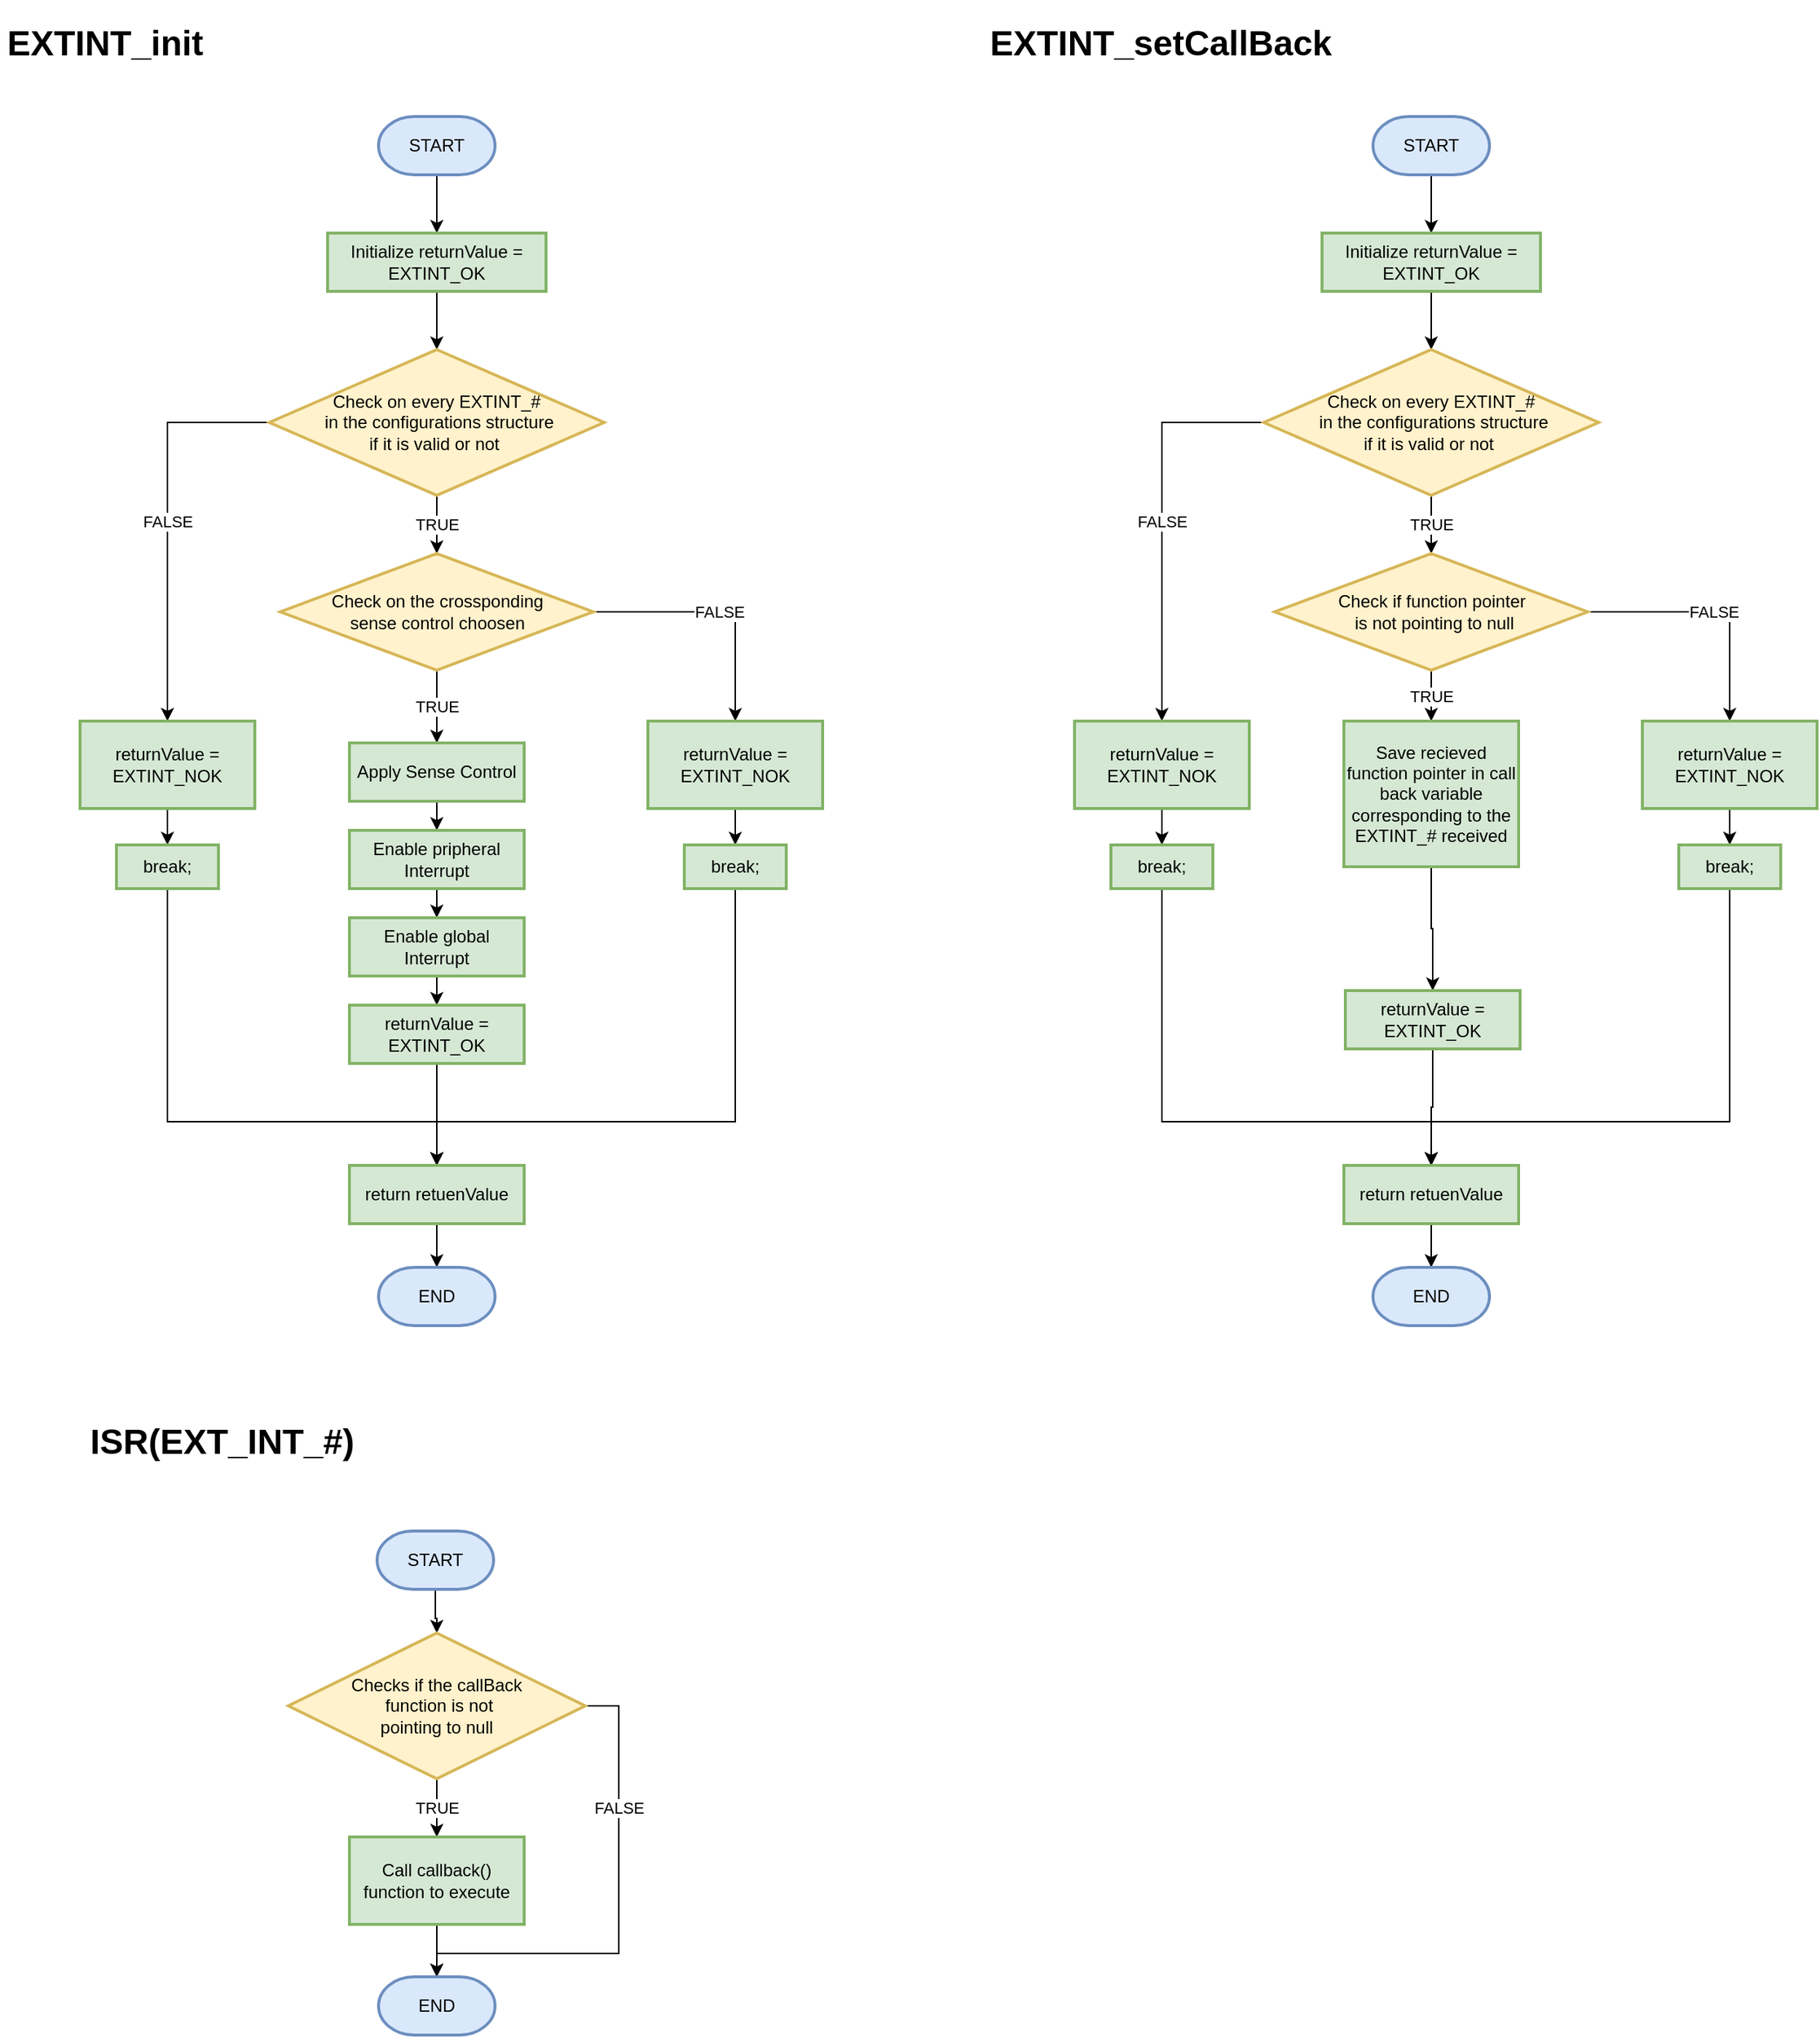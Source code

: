 <mxfile version="21.2.8" type="device">
  <diagram name="Page-1" id="dbBwslJm7ZMbxF6m-I7I">
    <mxGraphModel dx="450" dy="2100" grid="1" gridSize="10" guides="1" tooltips="1" connect="1" arrows="1" fold="1" page="1" pageScale="1" pageWidth="850" pageHeight="1100" math="0" shadow="0">
      <root>
        <mxCell id="0" />
        <mxCell id="1" parent="0" />
        <mxCell id="mYIpEVnLmI2GDT6M9zvJ-1" value="&lt;h1&gt;EXTINT_init&lt;/h1&gt;&lt;div&gt;&lt;br&gt;&lt;/div&gt;" style="text;html=1;strokeColor=none;fillColor=none;spacing=5;spacingTop=-20;whiteSpace=wrap;overflow=hidden;rounded=0;" parent="1" vertex="1">
          <mxGeometry x="55" width="150" height="40" as="geometry" />
        </mxCell>
        <mxCell id="mYIpEVnLmI2GDT6M9zvJ-4" value="" style="edgeStyle=orthogonalEdgeStyle;rounded=0;orthogonalLoop=1;jettySize=auto;html=1;" parent="1" source="mYIpEVnLmI2GDT6M9zvJ-2" target="mYIpEVnLmI2GDT6M9zvJ-3" edge="1">
          <mxGeometry relative="1" as="geometry" />
        </mxCell>
        <mxCell id="mYIpEVnLmI2GDT6M9zvJ-2" value="START" style="strokeWidth=2;html=1;shape=mxgraph.flowchart.terminator;whiteSpace=wrap;fillColor=#dae8fc;strokeColor=#6c8ebf;fontFamily=Helvetica;" parent="1" vertex="1">
          <mxGeometry x="315" y="70" width="80" height="40" as="geometry" />
        </mxCell>
        <mxCell id="mYIpEVnLmI2GDT6M9zvJ-6" value="" style="edgeStyle=orthogonalEdgeStyle;rounded=0;orthogonalLoop=1;jettySize=auto;html=1;" parent="1" source="mYIpEVnLmI2GDT6M9zvJ-3" target="mYIpEVnLmI2GDT6M9zvJ-5" edge="1">
          <mxGeometry relative="1" as="geometry" />
        </mxCell>
        <mxCell id="mYIpEVnLmI2GDT6M9zvJ-3" value="Initialize returnValue = EXTINT_OK" style="whiteSpace=wrap;html=1;fillColor=#d5e8d4;strokeColor=#82b366;strokeWidth=2;fontFamily=Helvetica;" parent="1" vertex="1">
          <mxGeometry x="280" y="150" width="150" height="40" as="geometry" />
        </mxCell>
        <mxCell id="mYIpEVnLmI2GDT6M9zvJ-8" value="TRUE" style="edgeStyle=orthogonalEdgeStyle;rounded=0;orthogonalLoop=1;jettySize=auto;html=1;" parent="1" source="mYIpEVnLmI2GDT6M9zvJ-5" target="mYIpEVnLmI2GDT6M9zvJ-7" edge="1">
          <mxGeometry relative="1" as="geometry" />
        </mxCell>
        <mxCell id="mYIpEVnLmI2GDT6M9zvJ-21" value="FALSE" style="edgeStyle=orthogonalEdgeStyle;rounded=0;orthogonalLoop=1;jettySize=auto;html=1;" parent="1" source="mYIpEVnLmI2GDT6M9zvJ-5" target="mYIpEVnLmI2GDT6M9zvJ-20" edge="1">
          <mxGeometry relative="1" as="geometry" />
        </mxCell>
        <mxCell id="mYIpEVnLmI2GDT6M9zvJ-5" value="Check on every EXTINT_#&lt;br&gt;&amp;nbsp;in the configurations structure &lt;br&gt;if it is valid or not&amp;nbsp;" style="rhombus;whiteSpace=wrap;html=1;fillColor=#fff2cc;strokeColor=#d6b656;strokeWidth=2;fontFamily=Helvetica;" parent="1" vertex="1">
          <mxGeometry x="240" y="230" width="230" height="100" as="geometry" />
        </mxCell>
        <mxCell id="mYIpEVnLmI2GDT6M9zvJ-17" value="FALSE" style="edgeStyle=orthogonalEdgeStyle;rounded=0;orthogonalLoop=1;jettySize=auto;html=1;" parent="1" source="mYIpEVnLmI2GDT6M9zvJ-7" target="mYIpEVnLmI2GDT6M9zvJ-16" edge="1">
          <mxGeometry relative="1" as="geometry" />
        </mxCell>
        <mxCell id="mYIpEVnLmI2GDT6M9zvJ-28" value="TRUE" style="edgeStyle=orthogonalEdgeStyle;rounded=0;orthogonalLoop=1;jettySize=auto;html=1;" parent="1" source="mYIpEVnLmI2GDT6M9zvJ-7" target="mYIpEVnLmI2GDT6M9zvJ-9" edge="1">
          <mxGeometry relative="1" as="geometry" />
        </mxCell>
        <mxCell id="mYIpEVnLmI2GDT6M9zvJ-7" value="Check on the crossponding&lt;br&gt;sense control choosen" style="rhombus;whiteSpace=wrap;html=1;fillColor=#fff2cc;strokeColor=#d6b656;strokeWidth=2;fontFamily=Helvetica;" parent="1" vertex="1">
          <mxGeometry x="247.5" y="370" width="215" height="80" as="geometry" />
        </mxCell>
        <mxCell id="mYIpEVnLmI2GDT6M9zvJ-13" value="" style="edgeStyle=orthogonalEdgeStyle;rounded=0;orthogonalLoop=1;jettySize=auto;html=1;" parent="1" source="mYIpEVnLmI2GDT6M9zvJ-9" target="mYIpEVnLmI2GDT6M9zvJ-12" edge="1">
          <mxGeometry relative="1" as="geometry" />
        </mxCell>
        <mxCell id="mYIpEVnLmI2GDT6M9zvJ-9" value="Apply Sense Control" style="whiteSpace=wrap;html=1;fillColor=#d5e8d4;strokeColor=#82b366;strokeWidth=2;fontFamily=Helvetica;" parent="1" vertex="1">
          <mxGeometry x="295" y="500" width="120" height="40" as="geometry" />
        </mxCell>
        <mxCell id="mYIpEVnLmI2GDT6M9zvJ-15" value="" style="edgeStyle=orthogonalEdgeStyle;rounded=0;orthogonalLoop=1;jettySize=auto;html=1;" parent="1" source="mYIpEVnLmI2GDT6M9zvJ-12" target="mYIpEVnLmI2GDT6M9zvJ-14" edge="1">
          <mxGeometry relative="1" as="geometry" />
        </mxCell>
        <mxCell id="mYIpEVnLmI2GDT6M9zvJ-12" value="Enable pripheral Interrupt" style="whiteSpace=wrap;html=1;fillColor=#d5e8d4;strokeColor=#82b366;strokeWidth=2;fontFamily=Helvetica;" parent="1" vertex="1">
          <mxGeometry x="295" y="560" width="120" height="40" as="geometry" />
        </mxCell>
        <mxCell id="mYIpEVnLmI2GDT6M9zvJ-25" value="" style="edgeStyle=orthogonalEdgeStyle;rounded=0;orthogonalLoop=1;jettySize=auto;html=1;" parent="1" source="mYIpEVnLmI2GDT6M9zvJ-14" target="mYIpEVnLmI2GDT6M9zvJ-24" edge="1">
          <mxGeometry relative="1" as="geometry" />
        </mxCell>
        <mxCell id="mYIpEVnLmI2GDT6M9zvJ-14" value="Enable global Interrupt" style="whiteSpace=wrap;html=1;fillColor=#d5e8d4;strokeColor=#82b366;strokeWidth=2;fontFamily=Helvetica;" parent="1" vertex="1">
          <mxGeometry x="295" y="620" width="120" height="40" as="geometry" />
        </mxCell>
        <mxCell id="mYIpEVnLmI2GDT6M9zvJ-19" value="" style="edgeStyle=orthogonalEdgeStyle;rounded=0;orthogonalLoop=1;jettySize=auto;html=1;" parent="1" source="mYIpEVnLmI2GDT6M9zvJ-16" target="mYIpEVnLmI2GDT6M9zvJ-18" edge="1">
          <mxGeometry relative="1" as="geometry" />
        </mxCell>
        <mxCell id="mYIpEVnLmI2GDT6M9zvJ-16" value="returnValue = EXTINT_NOK" style="whiteSpace=wrap;html=1;fillColor=#d5e8d4;strokeColor=#82b366;strokeWidth=2;" parent="1" vertex="1">
          <mxGeometry x="500" y="485" width="120" height="60" as="geometry" />
        </mxCell>
        <mxCell id="mYIpEVnLmI2GDT6M9zvJ-36" style="edgeStyle=orthogonalEdgeStyle;rounded=0;orthogonalLoop=1;jettySize=auto;html=1;" parent="1" source="mYIpEVnLmI2GDT6M9zvJ-18" target="mYIpEVnLmI2GDT6M9zvJ-32" edge="1">
          <mxGeometry relative="1" as="geometry">
            <Array as="points">
              <mxPoint x="560" y="760" />
              <mxPoint x="355" y="760" />
            </Array>
          </mxGeometry>
        </mxCell>
        <mxCell id="mYIpEVnLmI2GDT6M9zvJ-18" value="break;" style="whiteSpace=wrap;html=1;fillColor=#d5e8d4;strokeColor=#82b366;strokeWidth=2;" parent="1" vertex="1">
          <mxGeometry x="525" y="570" width="70" height="30" as="geometry" />
        </mxCell>
        <mxCell id="mYIpEVnLmI2GDT6M9zvJ-31" value="" style="edgeStyle=orthogonalEdgeStyle;rounded=0;orthogonalLoop=1;jettySize=auto;html=1;" parent="1" source="mYIpEVnLmI2GDT6M9zvJ-20" target="mYIpEVnLmI2GDT6M9zvJ-22" edge="1">
          <mxGeometry relative="1" as="geometry" />
        </mxCell>
        <mxCell id="mYIpEVnLmI2GDT6M9zvJ-20" value="returnValue = EXTINT_NOK" style="whiteSpace=wrap;html=1;fillColor=#d5e8d4;strokeColor=#82b366;strokeWidth=2;" parent="1" vertex="1">
          <mxGeometry x="110" y="485" width="120" height="60" as="geometry" />
        </mxCell>
        <mxCell id="mYIpEVnLmI2GDT6M9zvJ-34" style="edgeStyle=orthogonalEdgeStyle;rounded=0;orthogonalLoop=1;jettySize=auto;html=1;" parent="1" source="mYIpEVnLmI2GDT6M9zvJ-22" target="mYIpEVnLmI2GDT6M9zvJ-32" edge="1">
          <mxGeometry relative="1" as="geometry">
            <Array as="points">
              <mxPoint x="170" y="760" />
              <mxPoint x="355" y="760" />
            </Array>
          </mxGeometry>
        </mxCell>
        <mxCell id="mYIpEVnLmI2GDT6M9zvJ-22" value="break;" style="whiteSpace=wrap;html=1;fillColor=#d5e8d4;strokeColor=#82b366;strokeWidth=2;" parent="1" vertex="1">
          <mxGeometry x="135" y="570" width="70" height="30" as="geometry" />
        </mxCell>
        <mxCell id="mYIpEVnLmI2GDT6M9zvJ-33" value="" style="edgeStyle=orthogonalEdgeStyle;rounded=0;orthogonalLoop=1;jettySize=auto;html=1;" parent="1" source="mYIpEVnLmI2GDT6M9zvJ-24" target="mYIpEVnLmI2GDT6M9zvJ-32" edge="1">
          <mxGeometry relative="1" as="geometry" />
        </mxCell>
        <mxCell id="mYIpEVnLmI2GDT6M9zvJ-24" value="returnValue = EXTINT_OK" style="whiteSpace=wrap;html=1;fillColor=#d5e8d4;strokeColor=#82b366;strokeWidth=2;fontFamily=Helvetica;" parent="1" vertex="1">
          <mxGeometry x="295" y="680" width="120" height="40" as="geometry" />
        </mxCell>
        <mxCell id="mYIpEVnLmI2GDT6M9zvJ-38" value="" style="edgeStyle=orthogonalEdgeStyle;rounded=0;orthogonalLoop=1;jettySize=auto;html=1;" parent="1" source="mYIpEVnLmI2GDT6M9zvJ-32" target="mYIpEVnLmI2GDT6M9zvJ-37" edge="1">
          <mxGeometry relative="1" as="geometry" />
        </mxCell>
        <mxCell id="mYIpEVnLmI2GDT6M9zvJ-32" value="return retuenValue" style="whiteSpace=wrap;html=1;fillColor=#d5e8d4;strokeColor=#82b366;strokeWidth=2;fontFamily=Helvetica;" parent="1" vertex="1">
          <mxGeometry x="295" y="790" width="120" height="40" as="geometry" />
        </mxCell>
        <mxCell id="mYIpEVnLmI2GDT6M9zvJ-37" value="END" style="strokeWidth=2;html=1;shape=mxgraph.flowchart.terminator;whiteSpace=wrap;fillColor=#dae8fc;strokeColor=#6c8ebf;fontFamily=Helvetica;" parent="1" vertex="1">
          <mxGeometry x="315" y="860" width="80" height="40" as="geometry" />
        </mxCell>
        <mxCell id="mYIpEVnLmI2GDT6M9zvJ-39" value="&lt;h1&gt;EXTINT_setCallBack&lt;/h1&gt;&lt;div&gt;&lt;br&gt;&lt;/div&gt;" style="text;html=1;strokeColor=none;fillColor=none;spacing=5;spacingTop=-20;whiteSpace=wrap;overflow=hidden;rounded=0;" parent="1" vertex="1">
          <mxGeometry x="730" width="257" height="40" as="geometry" />
        </mxCell>
        <mxCell id="mYIpEVnLmI2GDT6M9zvJ-40" value="" style="edgeStyle=orthogonalEdgeStyle;rounded=0;orthogonalLoop=1;jettySize=auto;html=1;" parent="1" source="mYIpEVnLmI2GDT6M9zvJ-41" target="mYIpEVnLmI2GDT6M9zvJ-43" edge="1">
          <mxGeometry relative="1" as="geometry" />
        </mxCell>
        <mxCell id="mYIpEVnLmI2GDT6M9zvJ-41" value="START" style="strokeWidth=2;html=1;shape=mxgraph.flowchart.terminator;whiteSpace=wrap;fillColor=#dae8fc;strokeColor=#6c8ebf;fontFamily=Helvetica;" parent="1" vertex="1">
          <mxGeometry x="998" y="70" width="80" height="40" as="geometry" />
        </mxCell>
        <mxCell id="mYIpEVnLmI2GDT6M9zvJ-42" value="" style="edgeStyle=orthogonalEdgeStyle;rounded=0;orthogonalLoop=1;jettySize=auto;html=1;" parent="1" source="mYIpEVnLmI2GDT6M9zvJ-43" target="mYIpEVnLmI2GDT6M9zvJ-46" edge="1">
          <mxGeometry relative="1" as="geometry" />
        </mxCell>
        <mxCell id="mYIpEVnLmI2GDT6M9zvJ-43" value="Initialize returnValue = &lt;br&gt;EXTINT_OK" style="whiteSpace=wrap;html=1;fillColor=#d5e8d4;strokeColor=#82b366;strokeWidth=2;fontFamily=Helvetica;" parent="1" vertex="1">
          <mxGeometry x="963" y="150" width="150" height="40" as="geometry" />
        </mxCell>
        <mxCell id="mYIpEVnLmI2GDT6M9zvJ-44" value="TRUE" style="edgeStyle=orthogonalEdgeStyle;rounded=0;orthogonalLoop=1;jettySize=auto;html=1;" parent="1" source="mYIpEVnLmI2GDT6M9zvJ-46" target="mYIpEVnLmI2GDT6M9zvJ-49" edge="1">
          <mxGeometry relative="1" as="geometry" />
        </mxCell>
        <mxCell id="mYIpEVnLmI2GDT6M9zvJ-45" value="FALSE" style="edgeStyle=orthogonalEdgeStyle;rounded=0;orthogonalLoop=1;jettySize=auto;html=1;" parent="1" source="mYIpEVnLmI2GDT6M9zvJ-46" target="mYIpEVnLmI2GDT6M9zvJ-61" edge="1">
          <mxGeometry relative="1" as="geometry" />
        </mxCell>
        <mxCell id="mYIpEVnLmI2GDT6M9zvJ-46" value="Check on every EXTINT_#&lt;br&gt;&amp;nbsp;in the configurations structure &lt;br&gt;if it is valid or not&amp;nbsp;" style="rhombus;whiteSpace=wrap;html=1;fillColor=#fff2cc;strokeColor=#d6b656;strokeWidth=2;fontFamily=Helvetica;" parent="1" vertex="1">
          <mxGeometry x="923" y="230" width="230" height="100" as="geometry" />
        </mxCell>
        <mxCell id="mYIpEVnLmI2GDT6M9zvJ-47" value="FALSE" style="edgeStyle=orthogonalEdgeStyle;rounded=0;orthogonalLoop=1;jettySize=auto;html=1;" parent="1" source="mYIpEVnLmI2GDT6M9zvJ-49" target="mYIpEVnLmI2GDT6M9zvJ-57" edge="1">
          <mxGeometry relative="1" as="geometry" />
        </mxCell>
        <mxCell id="mYIpEVnLmI2GDT6M9zvJ-48" value="TRUE" style="edgeStyle=orthogonalEdgeStyle;rounded=0;orthogonalLoop=1;jettySize=auto;html=1;" parent="1" source="mYIpEVnLmI2GDT6M9zvJ-49" target="mYIpEVnLmI2GDT6M9zvJ-51" edge="1">
          <mxGeometry relative="1" as="geometry" />
        </mxCell>
        <mxCell id="mYIpEVnLmI2GDT6M9zvJ-49" value="Check if function pointer&lt;br&gt;&amp;nbsp;is not pointing to null" style="rhombus;whiteSpace=wrap;html=1;fillColor=#fff2cc;strokeColor=#d6b656;strokeWidth=2;fontFamily=Helvetica;" parent="1" vertex="1">
          <mxGeometry x="930.5" y="370" width="215" height="80" as="geometry" />
        </mxCell>
        <mxCell id="mYIpEVnLmI2GDT6M9zvJ-69" value="" style="edgeStyle=orthogonalEdgeStyle;rounded=0;orthogonalLoop=1;jettySize=auto;html=1;" parent="1" source="mYIpEVnLmI2GDT6M9zvJ-51" target="mYIpEVnLmI2GDT6M9zvJ-65" edge="1">
          <mxGeometry relative="1" as="geometry" />
        </mxCell>
        <mxCell id="mYIpEVnLmI2GDT6M9zvJ-51" value="Save recieved function pointer in call back variable corresponding to the EXTINT_# received" style="whiteSpace=wrap;html=1;fillColor=#d5e8d4;strokeColor=#82b366;strokeWidth=2;fontFamily=Helvetica;" parent="1" vertex="1">
          <mxGeometry x="978" y="485" width="120" height="100" as="geometry" />
        </mxCell>
        <mxCell id="mYIpEVnLmI2GDT6M9zvJ-56" value="" style="edgeStyle=orthogonalEdgeStyle;rounded=0;orthogonalLoop=1;jettySize=auto;html=1;" parent="1" source="mYIpEVnLmI2GDT6M9zvJ-57" target="mYIpEVnLmI2GDT6M9zvJ-59" edge="1">
          <mxGeometry relative="1" as="geometry" />
        </mxCell>
        <mxCell id="mYIpEVnLmI2GDT6M9zvJ-57" value="returnValue = EXTINT_NOK" style="whiteSpace=wrap;html=1;fillColor=#d5e8d4;strokeColor=#82b366;strokeWidth=2;" parent="1" vertex="1">
          <mxGeometry x="1183" y="485" width="120" height="60" as="geometry" />
        </mxCell>
        <mxCell id="mYIpEVnLmI2GDT6M9zvJ-58" style="edgeStyle=orthogonalEdgeStyle;rounded=0;orthogonalLoop=1;jettySize=auto;html=1;" parent="1" source="mYIpEVnLmI2GDT6M9zvJ-59" target="mYIpEVnLmI2GDT6M9zvJ-67" edge="1">
          <mxGeometry relative="1" as="geometry">
            <Array as="points">
              <mxPoint x="1243" y="760" />
              <mxPoint x="1038" y="760" />
            </Array>
          </mxGeometry>
        </mxCell>
        <mxCell id="mYIpEVnLmI2GDT6M9zvJ-59" value="break;" style="whiteSpace=wrap;html=1;fillColor=#d5e8d4;strokeColor=#82b366;strokeWidth=2;" parent="1" vertex="1">
          <mxGeometry x="1208" y="570" width="70" height="30" as="geometry" />
        </mxCell>
        <mxCell id="mYIpEVnLmI2GDT6M9zvJ-60" value="" style="edgeStyle=orthogonalEdgeStyle;rounded=0;orthogonalLoop=1;jettySize=auto;html=1;" parent="1" source="mYIpEVnLmI2GDT6M9zvJ-61" target="mYIpEVnLmI2GDT6M9zvJ-63" edge="1">
          <mxGeometry relative="1" as="geometry" />
        </mxCell>
        <mxCell id="mYIpEVnLmI2GDT6M9zvJ-61" value="returnValue = EXTINT_NOK" style="whiteSpace=wrap;html=1;fillColor=#d5e8d4;strokeColor=#82b366;strokeWidth=2;" parent="1" vertex="1">
          <mxGeometry x="793" y="485" width="120" height="60" as="geometry" />
        </mxCell>
        <mxCell id="mYIpEVnLmI2GDT6M9zvJ-62" style="edgeStyle=orthogonalEdgeStyle;rounded=0;orthogonalLoop=1;jettySize=auto;html=1;" parent="1" source="mYIpEVnLmI2GDT6M9zvJ-63" target="mYIpEVnLmI2GDT6M9zvJ-67" edge="1">
          <mxGeometry relative="1" as="geometry">
            <Array as="points">
              <mxPoint x="853" y="760" />
              <mxPoint x="1038" y="760" />
            </Array>
          </mxGeometry>
        </mxCell>
        <mxCell id="mYIpEVnLmI2GDT6M9zvJ-63" value="break;" style="whiteSpace=wrap;html=1;fillColor=#d5e8d4;strokeColor=#82b366;strokeWidth=2;" parent="1" vertex="1">
          <mxGeometry x="818" y="570" width="70" height="30" as="geometry" />
        </mxCell>
        <mxCell id="mYIpEVnLmI2GDT6M9zvJ-64" value="" style="edgeStyle=orthogonalEdgeStyle;rounded=0;orthogonalLoop=1;jettySize=auto;html=1;" parent="1" source="mYIpEVnLmI2GDT6M9zvJ-65" target="mYIpEVnLmI2GDT6M9zvJ-67" edge="1">
          <mxGeometry relative="1" as="geometry" />
        </mxCell>
        <mxCell id="mYIpEVnLmI2GDT6M9zvJ-65" value="returnValue = EXTINT_OK" style="whiteSpace=wrap;html=1;fillColor=#d5e8d4;strokeColor=#82b366;strokeWidth=2;fontFamily=Helvetica;" parent="1" vertex="1">
          <mxGeometry x="979" y="670" width="120" height="40" as="geometry" />
        </mxCell>
        <mxCell id="mYIpEVnLmI2GDT6M9zvJ-66" value="" style="edgeStyle=orthogonalEdgeStyle;rounded=0;orthogonalLoop=1;jettySize=auto;html=1;" parent="1" source="mYIpEVnLmI2GDT6M9zvJ-67" target="mYIpEVnLmI2GDT6M9zvJ-68" edge="1">
          <mxGeometry relative="1" as="geometry" />
        </mxCell>
        <mxCell id="mYIpEVnLmI2GDT6M9zvJ-67" value="return retuenValue" style="whiteSpace=wrap;html=1;fillColor=#d5e8d4;strokeColor=#82b366;strokeWidth=2;fontFamily=Helvetica;" parent="1" vertex="1">
          <mxGeometry x="978" y="790" width="120" height="40" as="geometry" />
        </mxCell>
        <mxCell id="mYIpEVnLmI2GDT6M9zvJ-68" value="END" style="strokeWidth=2;html=1;shape=mxgraph.flowchart.terminator;whiteSpace=wrap;fillColor=#dae8fc;strokeColor=#6c8ebf;fontFamily=Helvetica;" parent="1" vertex="1">
          <mxGeometry x="998" y="860" width="80" height="40" as="geometry" />
        </mxCell>
        <mxCell id="mYIpEVnLmI2GDT6M9zvJ-70" value="&lt;h1&gt;ISR(EXT_INT_#)&lt;/h1&gt;" style="text;html=1;strokeColor=none;fillColor=none;spacing=5;spacingTop=-20;whiteSpace=wrap;overflow=hidden;rounded=0;" parent="1" vertex="1">
          <mxGeometry x="112" y="960" width="211" height="40" as="geometry" />
        </mxCell>
        <mxCell id="mYIpEVnLmI2GDT6M9zvJ-73" value="" style="edgeStyle=orthogonalEdgeStyle;rounded=0;orthogonalLoop=1;jettySize=auto;html=1;" parent="1" source="mYIpEVnLmI2GDT6M9zvJ-71" target="mYIpEVnLmI2GDT6M9zvJ-72" edge="1">
          <mxGeometry relative="1" as="geometry" />
        </mxCell>
        <mxCell id="mYIpEVnLmI2GDT6M9zvJ-71" value="START" style="strokeWidth=2;html=1;shape=mxgraph.flowchart.terminator;whiteSpace=wrap;fillColor=#dae8fc;strokeColor=#6c8ebf;fontFamily=Helvetica;" parent="1" vertex="1">
          <mxGeometry x="314" y="1041" width="80" height="40" as="geometry" />
        </mxCell>
        <mxCell id="mYIpEVnLmI2GDT6M9zvJ-75" value="TRUE" style="edgeStyle=orthogonalEdgeStyle;rounded=0;orthogonalLoop=1;jettySize=auto;html=1;" parent="1" source="mYIpEVnLmI2GDT6M9zvJ-72" target="mYIpEVnLmI2GDT6M9zvJ-74" edge="1">
          <mxGeometry relative="1" as="geometry" />
        </mxCell>
        <mxCell id="mYIpEVnLmI2GDT6M9zvJ-83" value="FALSE" style="edgeStyle=orthogonalEdgeStyle;rounded=0;orthogonalLoop=1;jettySize=auto;html=1;" parent="1" source="mYIpEVnLmI2GDT6M9zvJ-72" target="mYIpEVnLmI2GDT6M9zvJ-76" edge="1">
          <mxGeometry x="-0.443" relative="1" as="geometry">
            <Array as="points">
              <mxPoint x="480" y="1161" />
              <mxPoint x="480" y="1331" />
              <mxPoint x="355" y="1331" />
            </Array>
            <mxPoint as="offset" />
          </mxGeometry>
        </mxCell>
        <mxCell id="mYIpEVnLmI2GDT6M9zvJ-72" value="Checks if the callBack&lt;br&gt;&amp;nbsp;function is not &lt;br&gt;pointing to null" style="rhombus;whiteSpace=wrap;html=1;fillColor=#fff2cc;strokeColor=#d6b656;strokeWidth=2;" parent="1" vertex="1">
          <mxGeometry x="253" y="1111" width="204" height="100" as="geometry" />
        </mxCell>
        <mxCell id="mYIpEVnLmI2GDT6M9zvJ-82" value="" style="edgeStyle=orthogonalEdgeStyle;rounded=0;orthogonalLoop=1;jettySize=auto;html=1;" parent="1" source="mYIpEVnLmI2GDT6M9zvJ-74" target="mYIpEVnLmI2GDT6M9zvJ-76" edge="1">
          <mxGeometry relative="1" as="geometry" />
        </mxCell>
        <mxCell id="mYIpEVnLmI2GDT6M9zvJ-74" value="Call callback() function to execute" style="whiteSpace=wrap;html=1;fillColor=#d5e8d4;strokeColor=#82b366;strokeWidth=2;" parent="1" vertex="1">
          <mxGeometry x="295" y="1251" width="120" height="60" as="geometry" />
        </mxCell>
        <mxCell id="mYIpEVnLmI2GDT6M9zvJ-76" value="END" style="strokeWidth=2;html=1;shape=mxgraph.flowchart.terminator;whiteSpace=wrap;fillColor=#dae8fc;strokeColor=#6c8ebf;fontFamily=Helvetica;" parent="1" vertex="1">
          <mxGeometry x="315" y="1347" width="80" height="40" as="geometry" />
        </mxCell>
      </root>
    </mxGraphModel>
  </diagram>
</mxfile>
